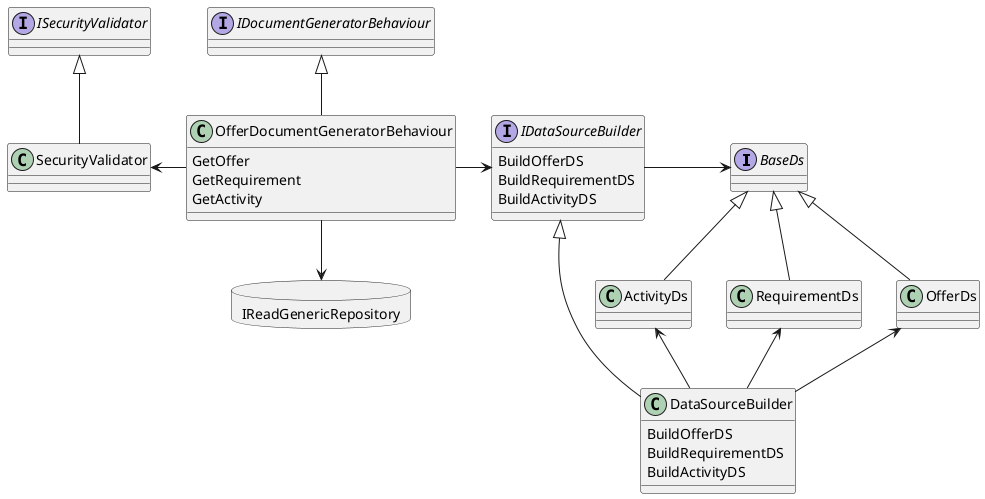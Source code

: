 @startuml Template Masking

allow_mixing

Interface BaseDs
BaseDs <|-- OfferDs
BaseDs <|-- RequirementDs
BaseDs <|-- ActivityDs

Interface IDataSourceBuilder
IDataSourceBuilder : BuildOfferDS
IDataSourceBuilder : BuildRequirementDS
IDataSourceBuilder : BuildActivityDS

IDataSourceBuilder <|-- DataSourceBuilder
IDataSourceBuilder -right-> BaseDs

DataSourceBuilder : BuildOfferDS
DataSourceBuilder : BuildRequirementDS
DataSourceBuilder : BuildActivityDS

DataSourceBuilder -up-> OfferDs
DataSourceBuilder -up-> RequirementDs
DataSourceBuilder -up-> ActivityDs

OfferDocumentGeneratorBehaviour : GetOffer
OfferDocumentGeneratorBehaviour : GetRequirement
OfferDocumentGeneratorBehaviour : GetActivity

Interface IDocumentGeneratorBehaviour
IDocumentGeneratorBehaviour <|-- OfferDocumentGeneratorBehaviour
OfferDocumentGeneratorBehaviour -right-> IDataSourceBuilder

Interface ISecurityValidator
ISecurityValidator <|-- SecurityValidator
OfferDocumentGeneratorBehaviour -left-> SecurityValidator

Database IReadGenericRepository
OfferDocumentGeneratorBehaviour --> IReadGenericRepository

'Interface IEntityValidator
'IEntityValidator <|-- EntityValidator
'OfferDocumentGeneratorBehaviour -left-> EntityValidator

@enduml